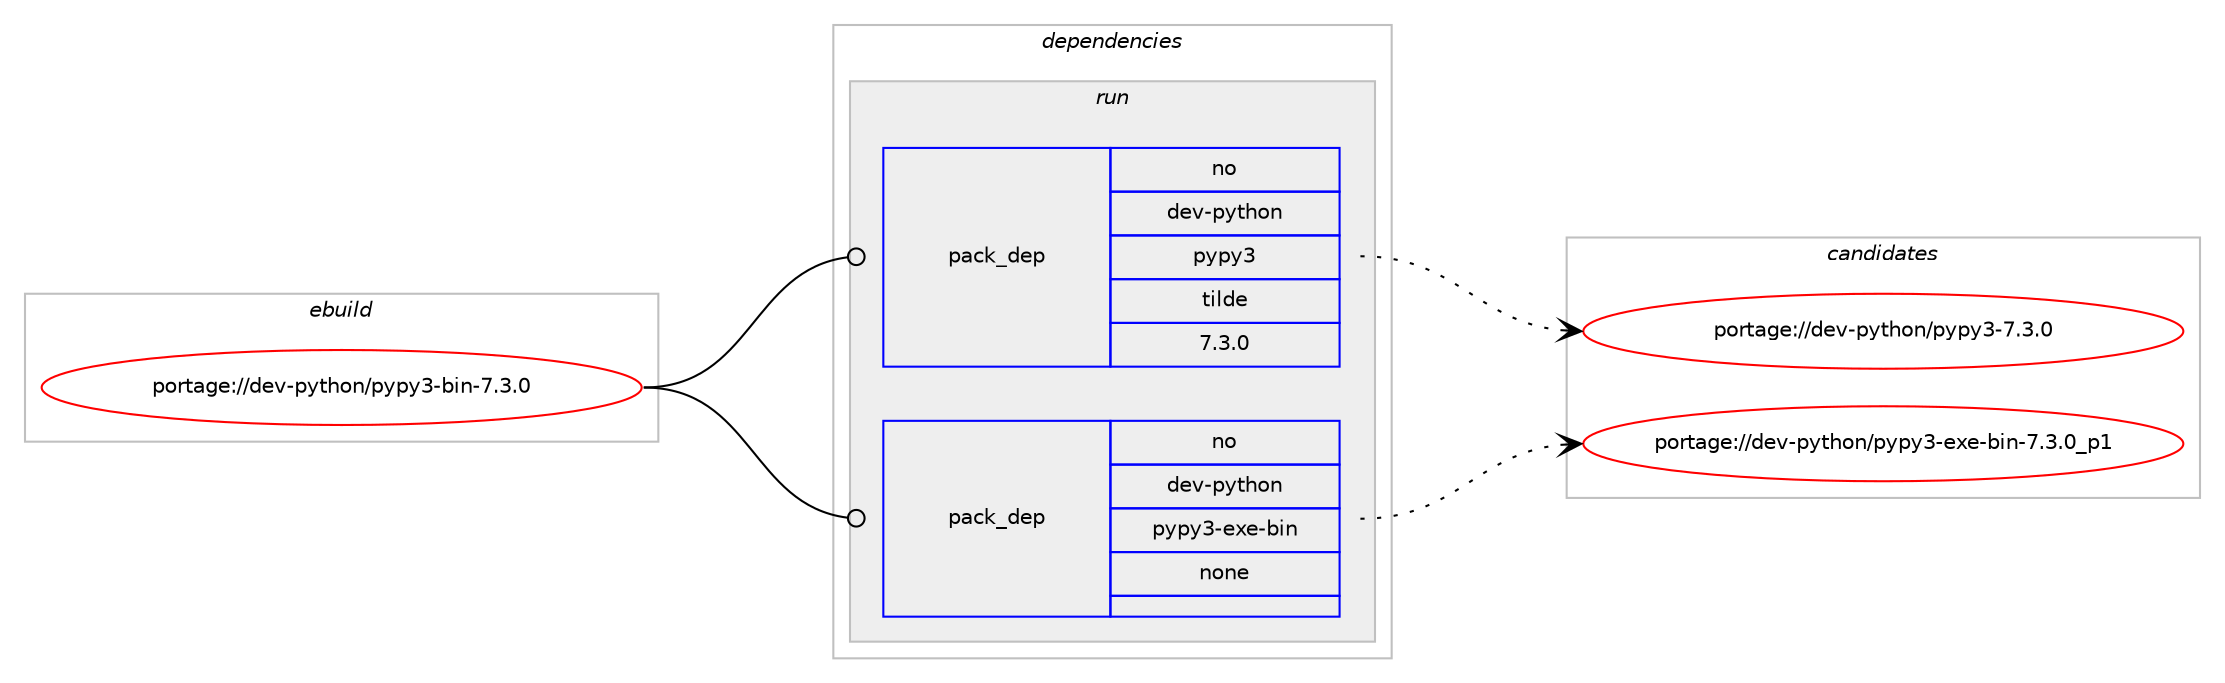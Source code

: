 digraph prolog {

# *************
# Graph options
# *************

newrank=true;
concentrate=true;
compound=true;
graph [rankdir=LR,fontname=Helvetica,fontsize=10,ranksep=1.5];#, ranksep=2.5, nodesep=0.2];
edge  [arrowhead=vee];
node  [fontname=Helvetica,fontsize=10];

# **********
# The ebuild
# **********

subgraph cluster_leftcol {
color=gray;
label=<<i>ebuild</i>>;
id [label="portage://dev-python/pypy3-bin-7.3.0", color=red, width=4, href="../dev-python/pypy3-bin-7.3.0.svg"];
}

# ****************
# The dependencies
# ****************

subgraph cluster_midcol {
color=gray;
label=<<i>dependencies</i>>;
subgraph cluster_compile {
fillcolor="#eeeeee";
style=filled;
label=<<i>compile</i>>;
}
subgraph cluster_compileandrun {
fillcolor="#eeeeee";
style=filled;
label=<<i>compile and run</i>>;
}
subgraph cluster_run {
fillcolor="#eeeeee";
style=filled;
label=<<i>run</i>>;
subgraph pack322100 {
dependency435795 [label=<<TABLE BORDER="0" CELLBORDER="1" CELLSPACING="0" CELLPADDING="4" WIDTH="220"><TR><TD ROWSPAN="6" CELLPADDING="30">pack_dep</TD></TR><TR><TD WIDTH="110">no</TD></TR><TR><TD>dev-python</TD></TR><TR><TD>pypy3</TD></TR><TR><TD>tilde</TD></TR><TR><TD>7.3.0</TD></TR></TABLE>>, shape=none, color=blue];
}
id:e -> dependency435795:w [weight=20,style="solid",arrowhead="odot"];
subgraph pack322101 {
dependency435796 [label=<<TABLE BORDER="0" CELLBORDER="1" CELLSPACING="0" CELLPADDING="4" WIDTH="220"><TR><TD ROWSPAN="6" CELLPADDING="30">pack_dep</TD></TR><TR><TD WIDTH="110">no</TD></TR><TR><TD>dev-python</TD></TR><TR><TD>pypy3-exe-bin</TD></TR><TR><TD>none</TD></TR><TR><TD></TD></TR></TABLE>>, shape=none, color=blue];
}
id:e -> dependency435796:w [weight=20,style="solid",arrowhead="odot"];
}
}

# **************
# The candidates
# **************

subgraph cluster_choices {
rank=same;
color=gray;
label=<<i>candidates</i>>;

subgraph choice322100 {
color=black;
nodesep=1;
choice100101118451121211161041111104711212111212151455546514648 [label="portage://dev-python/pypy3-7.3.0", color=red, width=4,href="../dev-python/pypy3-7.3.0.svg"];
dependency435795:e -> choice100101118451121211161041111104711212111212151455546514648:w [style=dotted,weight="100"];
}
subgraph choice322101 {
color=black;
nodesep=1;
choice1001011184511212111610411111047112121112121514510112010145981051104555465146489511249 [label="portage://dev-python/pypy3-exe-bin-7.3.0_p1", color=red, width=4,href="../dev-python/pypy3-exe-bin-7.3.0_p1.svg"];
dependency435796:e -> choice1001011184511212111610411111047112121112121514510112010145981051104555465146489511249:w [style=dotted,weight="100"];
}
}

}
